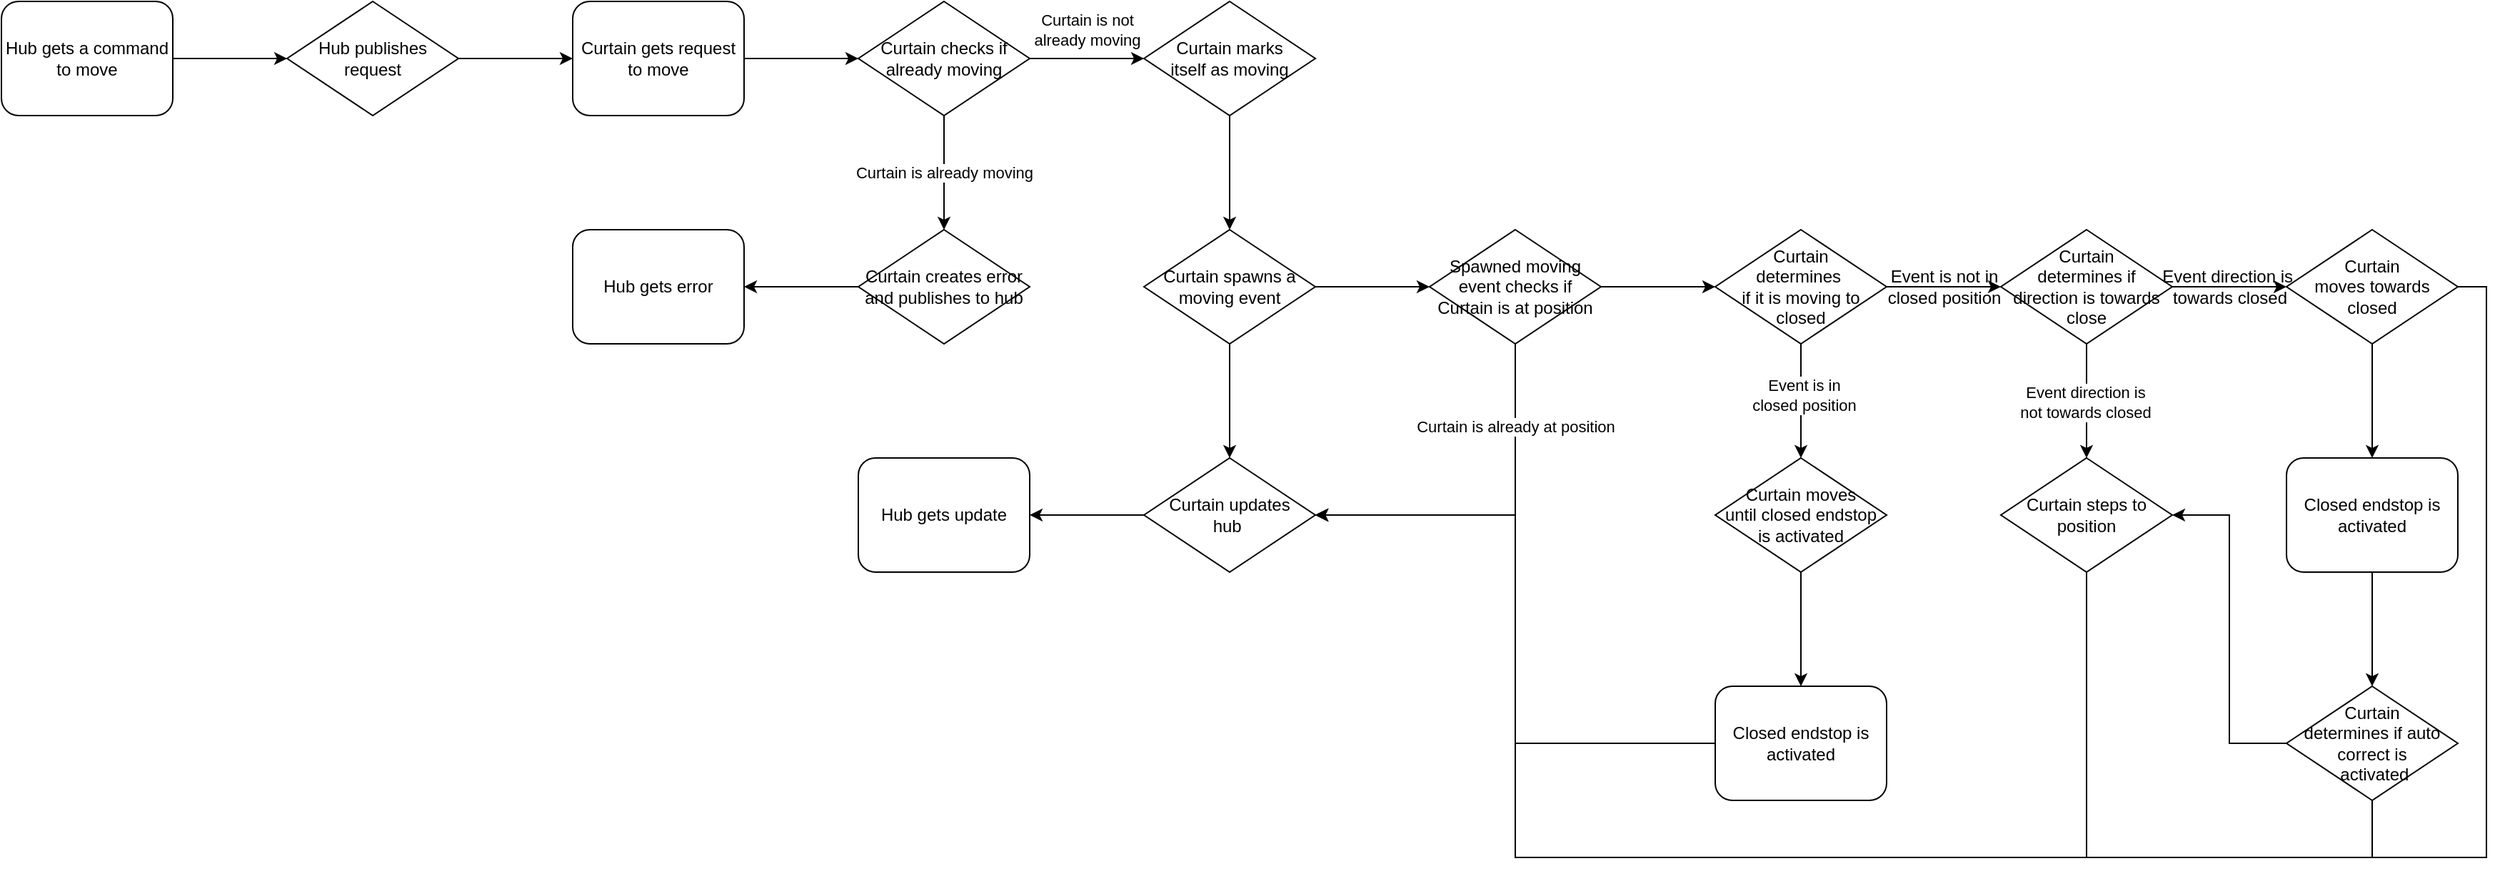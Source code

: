 <mxfile version="21.2.1" type="device">
  <diagram name="Page-1" id="pHds0ncz5mtCfNrCksRV">
    <mxGraphModel dx="1194" dy="674" grid="1" gridSize="10" guides="1" tooltips="1" connect="1" arrows="1" fold="1" page="1" pageScale="1" pageWidth="1100" pageHeight="850" math="0" shadow="0">
      <root>
        <mxCell id="0" />
        <mxCell id="1" parent="0" />
        <mxCell id="P4CtzSKfr0nTiWOdNZDI-7" style="edgeStyle=orthogonalEdgeStyle;rounded=0;orthogonalLoop=1;jettySize=auto;html=1;exitX=1;exitY=0.5;exitDx=0;exitDy=0;entryX=0;entryY=0.5;entryDx=0;entryDy=0;" edge="1" parent="1" source="P4CtzSKfr0nTiWOdNZDI-1" target="P4CtzSKfr0nTiWOdNZDI-2">
          <mxGeometry relative="1" as="geometry" />
        </mxCell>
        <mxCell id="P4CtzSKfr0nTiWOdNZDI-1" value="Hub gets a command to move" style="rounded=1;whiteSpace=wrap;html=1;" vertex="1" parent="1">
          <mxGeometry x="40" y="80" width="120" height="80" as="geometry" />
        </mxCell>
        <mxCell id="P4CtzSKfr0nTiWOdNZDI-8" style="edgeStyle=orthogonalEdgeStyle;rounded=0;orthogonalLoop=1;jettySize=auto;html=1;exitX=1;exitY=0.5;exitDx=0;exitDy=0;entryX=0;entryY=0.5;entryDx=0;entryDy=0;" edge="1" parent="1" source="P4CtzSKfr0nTiWOdNZDI-2" target="P4CtzSKfr0nTiWOdNZDI-3">
          <mxGeometry relative="1" as="geometry" />
        </mxCell>
        <mxCell id="P4CtzSKfr0nTiWOdNZDI-2" value="Hub publishes request" style="rhombus;whiteSpace=wrap;html=1;" vertex="1" parent="1">
          <mxGeometry x="240" y="80" width="120" height="80" as="geometry" />
        </mxCell>
        <mxCell id="P4CtzSKfr0nTiWOdNZDI-9" style="edgeStyle=orthogonalEdgeStyle;rounded=0;orthogonalLoop=1;jettySize=auto;html=1;exitX=1;exitY=0.5;exitDx=0;exitDy=0;entryX=0;entryY=0.5;entryDx=0;entryDy=0;" edge="1" parent="1" source="P4CtzSKfr0nTiWOdNZDI-3" target="P4CtzSKfr0nTiWOdNZDI-4">
          <mxGeometry relative="1" as="geometry" />
        </mxCell>
        <mxCell id="P4CtzSKfr0nTiWOdNZDI-3" value="Curtain gets request to move" style="rounded=1;whiteSpace=wrap;html=1;" vertex="1" parent="1">
          <mxGeometry x="440" y="80" width="120" height="80" as="geometry" />
        </mxCell>
        <mxCell id="P4CtzSKfr0nTiWOdNZDI-10" style="edgeStyle=orthogonalEdgeStyle;rounded=0;orthogonalLoop=1;jettySize=auto;html=1;exitX=0.5;exitY=1;exitDx=0;exitDy=0;entryX=0.5;entryY=0;entryDx=0;entryDy=0;" edge="1" parent="1" source="P4CtzSKfr0nTiWOdNZDI-4" target="P4CtzSKfr0nTiWOdNZDI-6">
          <mxGeometry relative="1" as="geometry" />
        </mxCell>
        <mxCell id="P4CtzSKfr0nTiWOdNZDI-13" value="Curtain is already moving" style="edgeLabel;html=1;align=center;verticalAlign=middle;resizable=0;points=[];" vertex="1" connectable="0" parent="P4CtzSKfr0nTiWOdNZDI-10">
          <mxGeometry relative="1" as="geometry">
            <mxPoint as="offset" />
          </mxGeometry>
        </mxCell>
        <mxCell id="P4CtzSKfr0nTiWOdNZDI-14" style="edgeStyle=orthogonalEdgeStyle;rounded=0;orthogonalLoop=1;jettySize=auto;html=1;exitX=1;exitY=0.5;exitDx=0;exitDy=0;entryX=0;entryY=0.5;entryDx=0;entryDy=0;" edge="1" parent="1" source="P4CtzSKfr0nTiWOdNZDI-4" target="P4CtzSKfr0nTiWOdNZDI-12">
          <mxGeometry relative="1" as="geometry" />
        </mxCell>
        <mxCell id="P4CtzSKfr0nTiWOdNZDI-15" value="Curtain is not&lt;br&gt;already moving" style="edgeLabel;html=1;align=center;verticalAlign=middle;resizable=0;points=[];" vertex="1" connectable="0" parent="P4CtzSKfr0nTiWOdNZDI-14">
          <mxGeometry y="-1" relative="1" as="geometry">
            <mxPoint y="-21" as="offset" />
          </mxGeometry>
        </mxCell>
        <mxCell id="P4CtzSKfr0nTiWOdNZDI-4" value="Curtain checks if already moving" style="rhombus;whiteSpace=wrap;html=1;" vertex="1" parent="1">
          <mxGeometry x="640" y="80" width="120" height="80" as="geometry" />
        </mxCell>
        <mxCell id="P4CtzSKfr0nTiWOdNZDI-5" value="Hub gets error" style="rounded=1;whiteSpace=wrap;html=1;" vertex="1" parent="1">
          <mxGeometry x="440" y="240" width="120" height="80" as="geometry" />
        </mxCell>
        <mxCell id="P4CtzSKfr0nTiWOdNZDI-11" style="edgeStyle=orthogonalEdgeStyle;rounded=0;orthogonalLoop=1;jettySize=auto;html=1;exitX=0;exitY=0.5;exitDx=0;exitDy=0;entryX=1;entryY=0.5;entryDx=0;entryDy=0;" edge="1" parent="1" source="P4CtzSKfr0nTiWOdNZDI-6" target="P4CtzSKfr0nTiWOdNZDI-5">
          <mxGeometry relative="1" as="geometry" />
        </mxCell>
        <mxCell id="P4CtzSKfr0nTiWOdNZDI-6" value="Curtain creates error and publishes to hub" style="rhombus;whiteSpace=wrap;html=1;" vertex="1" parent="1">
          <mxGeometry x="640" y="240" width="120" height="80" as="geometry" />
        </mxCell>
        <mxCell id="P4CtzSKfr0nTiWOdNZDI-17" style="edgeStyle=orthogonalEdgeStyle;rounded=0;orthogonalLoop=1;jettySize=auto;html=1;exitX=0.5;exitY=1;exitDx=0;exitDy=0;entryX=0.5;entryY=0;entryDx=0;entryDy=0;" edge="1" parent="1" source="P4CtzSKfr0nTiWOdNZDI-12" target="P4CtzSKfr0nTiWOdNZDI-16">
          <mxGeometry relative="1" as="geometry" />
        </mxCell>
        <mxCell id="P4CtzSKfr0nTiWOdNZDI-12" value="Curtain marks &lt;br&gt;itself as moving" style="rhombus;whiteSpace=wrap;html=1;" vertex="1" parent="1">
          <mxGeometry x="840" y="80" width="120" height="80" as="geometry" />
        </mxCell>
        <mxCell id="P4CtzSKfr0nTiWOdNZDI-21" style="edgeStyle=orthogonalEdgeStyle;rounded=0;orthogonalLoop=1;jettySize=auto;html=1;exitX=0.5;exitY=1;exitDx=0;exitDy=0;entryX=0.5;entryY=0;entryDx=0;entryDy=0;" edge="1" parent="1" source="P4CtzSKfr0nTiWOdNZDI-16" target="P4CtzSKfr0nTiWOdNZDI-18">
          <mxGeometry relative="1" as="geometry" />
        </mxCell>
        <mxCell id="P4CtzSKfr0nTiWOdNZDI-23" style="edgeStyle=orthogonalEdgeStyle;rounded=0;orthogonalLoop=1;jettySize=auto;html=1;exitX=1;exitY=0.5;exitDx=0;exitDy=0;entryX=0;entryY=0.5;entryDx=0;entryDy=0;" edge="1" parent="1" source="P4CtzSKfr0nTiWOdNZDI-16" target="P4CtzSKfr0nTiWOdNZDI-22">
          <mxGeometry relative="1" as="geometry" />
        </mxCell>
        <mxCell id="P4CtzSKfr0nTiWOdNZDI-16" value="Curtain spawns a moving event" style="rhombus;whiteSpace=wrap;html=1;" vertex="1" parent="1">
          <mxGeometry x="840" y="240" width="120" height="80" as="geometry" />
        </mxCell>
        <mxCell id="P4CtzSKfr0nTiWOdNZDI-20" style="edgeStyle=orthogonalEdgeStyle;rounded=0;orthogonalLoop=1;jettySize=auto;html=1;exitX=0;exitY=0.5;exitDx=0;exitDy=0;entryX=1;entryY=0.5;entryDx=0;entryDy=0;" edge="1" parent="1" source="P4CtzSKfr0nTiWOdNZDI-18" target="P4CtzSKfr0nTiWOdNZDI-19">
          <mxGeometry relative="1" as="geometry" />
        </mxCell>
        <mxCell id="P4CtzSKfr0nTiWOdNZDI-18" value="Curtain updates&lt;br&gt;hub&amp;nbsp;" style="rhombus;whiteSpace=wrap;html=1;" vertex="1" parent="1">
          <mxGeometry x="840" y="400" width="120" height="80" as="geometry" />
        </mxCell>
        <mxCell id="P4CtzSKfr0nTiWOdNZDI-19" value="Hub gets update" style="rounded=1;whiteSpace=wrap;html=1;" vertex="1" parent="1">
          <mxGeometry x="640" y="400" width="120" height="80" as="geometry" />
        </mxCell>
        <mxCell id="P4CtzSKfr0nTiWOdNZDI-24" style="edgeStyle=orthogonalEdgeStyle;rounded=0;orthogonalLoop=1;jettySize=auto;html=1;exitX=0.5;exitY=1;exitDx=0;exitDy=0;entryX=1;entryY=0.5;entryDx=0;entryDy=0;" edge="1" parent="1" source="P4CtzSKfr0nTiWOdNZDI-22" target="P4CtzSKfr0nTiWOdNZDI-18">
          <mxGeometry relative="1" as="geometry" />
        </mxCell>
        <mxCell id="P4CtzSKfr0nTiWOdNZDI-25" value="Curtain is already at position" style="edgeLabel;html=1;align=center;verticalAlign=middle;resizable=0;points=[];" vertex="1" connectable="0" parent="P4CtzSKfr0nTiWOdNZDI-24">
          <mxGeometry x="-0.565" relative="1" as="geometry">
            <mxPoint y="1" as="offset" />
          </mxGeometry>
        </mxCell>
        <mxCell id="P4CtzSKfr0nTiWOdNZDI-29" style="edgeStyle=orthogonalEdgeStyle;rounded=0;orthogonalLoop=1;jettySize=auto;html=1;exitX=1;exitY=0.5;exitDx=0;exitDy=0;entryX=0;entryY=0.5;entryDx=0;entryDy=0;" edge="1" parent="1" source="P4CtzSKfr0nTiWOdNZDI-22" target="P4CtzSKfr0nTiWOdNZDI-26">
          <mxGeometry relative="1" as="geometry" />
        </mxCell>
        <mxCell id="P4CtzSKfr0nTiWOdNZDI-22" value="Spawned moving event checks if Curtain is at position" style="rhombus;whiteSpace=wrap;html=1;" vertex="1" parent="1">
          <mxGeometry x="1040" y="240" width="120" height="80" as="geometry" />
        </mxCell>
        <mxCell id="P4CtzSKfr0nTiWOdNZDI-41" style="edgeStyle=orthogonalEdgeStyle;rounded=0;orthogonalLoop=1;jettySize=auto;html=1;exitX=0.5;exitY=1;exitDx=0;exitDy=0;entryX=0.5;entryY=0;entryDx=0;entryDy=0;" edge="1" parent="1" source="P4CtzSKfr0nTiWOdNZDI-26" target="P4CtzSKfr0nTiWOdNZDI-27">
          <mxGeometry relative="1" as="geometry" />
        </mxCell>
        <mxCell id="P4CtzSKfr0nTiWOdNZDI-42" value="Event is in &lt;br&gt;closed position" style="edgeLabel;html=1;align=center;verticalAlign=middle;resizable=0;points=[];" vertex="1" connectable="0" parent="P4CtzSKfr0nTiWOdNZDI-41">
          <mxGeometry x="-0.1" y="2" relative="1" as="geometry">
            <mxPoint as="offset" />
          </mxGeometry>
        </mxCell>
        <mxCell id="P4CtzSKfr0nTiWOdNZDI-43" style="edgeStyle=orthogonalEdgeStyle;rounded=0;orthogonalLoop=1;jettySize=auto;html=1;exitX=1;exitY=0.5;exitDx=0;exitDy=0;entryX=0;entryY=0.5;entryDx=0;entryDy=0;" edge="1" parent="1" source="P4CtzSKfr0nTiWOdNZDI-26" target="P4CtzSKfr0nTiWOdNZDI-28">
          <mxGeometry relative="1" as="geometry" />
        </mxCell>
        <mxCell id="P4CtzSKfr0nTiWOdNZDI-26" value="Curtain &lt;br&gt;determines&amp;nbsp;&lt;br&gt;if it is moving to closed" style="rhombus;whiteSpace=wrap;html=1;" vertex="1" parent="1">
          <mxGeometry x="1240" y="240" width="120" height="80" as="geometry" />
        </mxCell>
        <mxCell id="P4CtzSKfr0nTiWOdNZDI-55" style="edgeStyle=orthogonalEdgeStyle;rounded=0;orthogonalLoop=1;jettySize=auto;html=1;exitX=0.5;exitY=1;exitDx=0;exitDy=0;entryX=0.5;entryY=0;entryDx=0;entryDy=0;" edge="1" parent="1" source="P4CtzSKfr0nTiWOdNZDI-27" target="P4CtzSKfr0nTiWOdNZDI-46">
          <mxGeometry relative="1" as="geometry" />
        </mxCell>
        <mxCell id="P4CtzSKfr0nTiWOdNZDI-27" value="Curtain moves &lt;br&gt;until closed endstop is activated" style="rhombus;whiteSpace=wrap;html=1;" vertex="1" parent="1">
          <mxGeometry x="1240" y="400" width="120" height="80" as="geometry" />
        </mxCell>
        <mxCell id="P4CtzSKfr0nTiWOdNZDI-49" style="edgeStyle=orthogonalEdgeStyle;rounded=0;orthogonalLoop=1;jettySize=auto;html=1;exitX=0.5;exitY=1;exitDx=0;exitDy=0;" edge="1" parent="1" source="P4CtzSKfr0nTiWOdNZDI-28" target="P4CtzSKfr0nTiWOdNZDI-39">
          <mxGeometry relative="1" as="geometry" />
        </mxCell>
        <mxCell id="P4CtzSKfr0nTiWOdNZDI-50" value="Event direction is &lt;br&gt;not&amp;nbsp;towards closed" style="edgeLabel;html=1;align=center;verticalAlign=middle;resizable=0;points=[];" vertex="1" connectable="0" parent="P4CtzSKfr0nTiWOdNZDI-49">
          <mxGeometry x="0.013" y="-1" relative="1" as="geometry">
            <mxPoint as="offset" />
          </mxGeometry>
        </mxCell>
        <mxCell id="P4CtzSKfr0nTiWOdNZDI-51" style="edgeStyle=orthogonalEdgeStyle;rounded=0;orthogonalLoop=1;jettySize=auto;html=1;exitX=1;exitY=0.5;exitDx=0;exitDy=0;" edge="1" parent="1" source="P4CtzSKfr0nTiWOdNZDI-28" target="P4CtzSKfr0nTiWOdNZDI-35">
          <mxGeometry relative="1" as="geometry" />
        </mxCell>
        <mxCell id="P4CtzSKfr0nTiWOdNZDI-28" value="Curtain &lt;br&gt;determines&amp;nbsp;if&lt;br&gt;direction is towards close" style="rhombus;whiteSpace=wrap;html=1;" vertex="1" parent="1">
          <mxGeometry x="1440" y="240" width="120" height="80" as="geometry" />
        </mxCell>
        <mxCell id="P4CtzSKfr0nTiWOdNZDI-61" style="edgeStyle=orthogonalEdgeStyle;rounded=0;orthogonalLoop=1;jettySize=auto;html=1;exitX=0.5;exitY=1;exitDx=0;exitDy=0;entryX=0.5;entryY=0;entryDx=0;entryDy=0;" edge="1" parent="1" source="P4CtzSKfr0nTiWOdNZDI-35" target="P4CtzSKfr0nTiWOdNZDI-48">
          <mxGeometry relative="1" as="geometry" />
        </mxCell>
        <mxCell id="P4CtzSKfr0nTiWOdNZDI-64" style="edgeStyle=orthogonalEdgeStyle;rounded=0;orthogonalLoop=1;jettySize=auto;html=1;exitX=1;exitY=0.5;exitDx=0;exitDy=0;entryX=1;entryY=0.5;entryDx=0;entryDy=0;" edge="1" parent="1" source="P4CtzSKfr0nTiWOdNZDI-35" target="P4CtzSKfr0nTiWOdNZDI-18">
          <mxGeometry relative="1" as="geometry">
            <Array as="points">
              <mxPoint x="1780" y="280" />
              <mxPoint x="1780" y="680" />
              <mxPoint x="1100" y="680" />
              <mxPoint x="1100" y="440" />
            </Array>
          </mxGeometry>
        </mxCell>
        <mxCell id="P4CtzSKfr0nTiWOdNZDI-35" value="Curtain &lt;br&gt;moves towards closed" style="rhombus;whiteSpace=wrap;html=1;" vertex="1" parent="1">
          <mxGeometry x="1640" y="240" width="120" height="80" as="geometry" />
        </mxCell>
        <mxCell id="P4CtzSKfr0nTiWOdNZDI-60" style="edgeStyle=orthogonalEdgeStyle;rounded=0;orthogonalLoop=1;jettySize=auto;html=1;exitX=0;exitY=0.5;exitDx=0;exitDy=0;entryX=1;entryY=0.5;entryDx=0;entryDy=0;" edge="1" parent="1" source="P4CtzSKfr0nTiWOdNZDI-36" target="P4CtzSKfr0nTiWOdNZDI-39">
          <mxGeometry relative="1" as="geometry">
            <mxPoint x="1580" y="490" as="targetPoint" />
          </mxGeometry>
        </mxCell>
        <mxCell id="P4CtzSKfr0nTiWOdNZDI-63" style="edgeStyle=orthogonalEdgeStyle;rounded=0;orthogonalLoop=1;jettySize=auto;html=1;exitX=0.5;exitY=1;exitDx=0;exitDy=0;entryX=1;entryY=0.5;entryDx=0;entryDy=0;" edge="1" parent="1" source="P4CtzSKfr0nTiWOdNZDI-36" target="P4CtzSKfr0nTiWOdNZDI-18">
          <mxGeometry relative="1" as="geometry">
            <Array as="points">
              <mxPoint x="1700" y="680" />
              <mxPoint x="1100" y="680" />
              <mxPoint x="1100" y="440" />
            </Array>
          </mxGeometry>
        </mxCell>
        <mxCell id="P4CtzSKfr0nTiWOdNZDI-36" value="Curtain &lt;br&gt;determines&amp;nbsp;if auto correct is&lt;br&gt;&amp;nbsp;activated" style="rhombus;whiteSpace=wrap;html=1;" vertex="1" parent="1">
          <mxGeometry x="1640" y="560" width="120" height="80" as="geometry" />
        </mxCell>
        <mxCell id="P4CtzSKfr0nTiWOdNZDI-57" style="edgeStyle=orthogonalEdgeStyle;rounded=0;orthogonalLoop=1;jettySize=auto;html=1;exitX=0.5;exitY=1;exitDx=0;exitDy=0;entryX=1;entryY=0.5;entryDx=0;entryDy=0;" edge="1" parent="1" source="P4CtzSKfr0nTiWOdNZDI-39" target="P4CtzSKfr0nTiWOdNZDI-18">
          <mxGeometry relative="1" as="geometry">
            <Array as="points">
              <mxPoint x="1500" y="680" />
              <mxPoint x="1100" y="680" />
              <mxPoint x="1100" y="440" />
            </Array>
          </mxGeometry>
        </mxCell>
        <mxCell id="P4CtzSKfr0nTiWOdNZDI-39" value="Curtain steps to position" style="rhombus;whiteSpace=wrap;html=1;" vertex="1" parent="1">
          <mxGeometry x="1440" y="400" width="120" height="80" as="geometry" />
        </mxCell>
        <mxCell id="P4CtzSKfr0nTiWOdNZDI-44" value="Event is not in&lt;br&gt;closed position" style="text;html=1;align=center;verticalAlign=middle;resizable=0;points=[];autosize=1;strokeColor=none;fillColor=none;" vertex="1" parent="1">
          <mxGeometry x="1350" y="260" width="100" height="40" as="geometry" />
        </mxCell>
        <mxCell id="P4CtzSKfr0nTiWOdNZDI-56" style="edgeStyle=orthogonalEdgeStyle;rounded=0;orthogonalLoop=1;jettySize=auto;html=1;exitX=0;exitY=0.5;exitDx=0;exitDy=0;entryX=1;entryY=0.5;entryDx=0;entryDy=0;" edge="1" parent="1" source="P4CtzSKfr0nTiWOdNZDI-46" target="P4CtzSKfr0nTiWOdNZDI-18">
          <mxGeometry relative="1" as="geometry" />
        </mxCell>
        <mxCell id="P4CtzSKfr0nTiWOdNZDI-46" value="Closed endstop is activated" style="rounded=1;whiteSpace=wrap;html=1;" vertex="1" parent="1">
          <mxGeometry x="1240" y="560" width="120" height="80" as="geometry" />
        </mxCell>
        <mxCell id="P4CtzSKfr0nTiWOdNZDI-62" style="edgeStyle=orthogonalEdgeStyle;rounded=0;orthogonalLoop=1;jettySize=auto;html=1;exitX=0.5;exitY=1;exitDx=0;exitDy=0;entryX=0.5;entryY=0;entryDx=0;entryDy=0;" edge="1" parent="1" source="P4CtzSKfr0nTiWOdNZDI-48" target="P4CtzSKfr0nTiWOdNZDI-36">
          <mxGeometry relative="1" as="geometry" />
        </mxCell>
        <mxCell id="P4CtzSKfr0nTiWOdNZDI-48" value="Closed endstop is activated" style="rounded=1;whiteSpace=wrap;html=1;" vertex="1" parent="1">
          <mxGeometry x="1640" y="400" width="120" height="80" as="geometry" />
        </mxCell>
        <mxCell id="P4CtzSKfr0nTiWOdNZDI-53" value="Event direction is&amp;nbsp;&lt;br&gt;towards closed" style="text;html=1;align=center;verticalAlign=middle;resizable=0;points=[];autosize=1;strokeColor=none;fillColor=none;" vertex="1" parent="1">
          <mxGeometry x="1540" y="260" width="120" height="40" as="geometry" />
        </mxCell>
      </root>
    </mxGraphModel>
  </diagram>
</mxfile>
